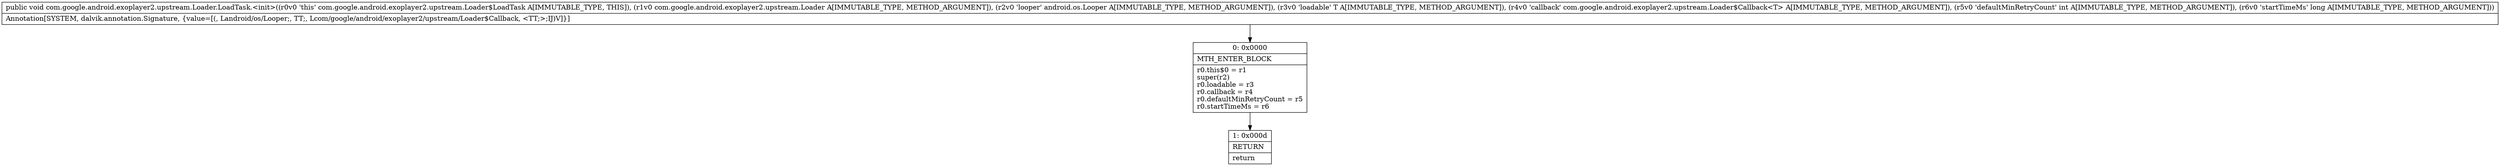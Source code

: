 digraph "CFG forcom.google.android.exoplayer2.upstream.Loader.LoadTask.\<init\>(Lcom\/google\/android\/exoplayer2\/upstream\/Loader;Landroid\/os\/Looper;Lcom\/google\/android\/exoplayer2\/upstream\/Loader$Loadable;Lcom\/google\/android\/exoplayer2\/upstream\/Loader$Callback;IJ)V" {
Node_0 [shape=record,label="{0\:\ 0x0000|MTH_ENTER_BLOCK\l|r0.this$0 = r1\lsuper(r2)\lr0.loadable = r3\lr0.callback = r4\lr0.defaultMinRetryCount = r5\lr0.startTimeMs = r6\l}"];
Node_1 [shape=record,label="{1\:\ 0x000d|RETURN\l|return\l}"];
MethodNode[shape=record,label="{public void com.google.android.exoplayer2.upstream.Loader.LoadTask.\<init\>((r0v0 'this' com.google.android.exoplayer2.upstream.Loader$LoadTask A[IMMUTABLE_TYPE, THIS]), (r1v0 com.google.android.exoplayer2.upstream.Loader A[IMMUTABLE_TYPE, METHOD_ARGUMENT]), (r2v0 'looper' android.os.Looper A[IMMUTABLE_TYPE, METHOD_ARGUMENT]), (r3v0 'loadable' T A[IMMUTABLE_TYPE, METHOD_ARGUMENT]), (r4v0 'callback' com.google.android.exoplayer2.upstream.Loader$Callback\<T\> A[IMMUTABLE_TYPE, METHOD_ARGUMENT]), (r5v0 'defaultMinRetryCount' int A[IMMUTABLE_TYPE, METHOD_ARGUMENT]), (r6v0 'startTimeMs' long A[IMMUTABLE_TYPE, METHOD_ARGUMENT]))  | Annotation[SYSTEM, dalvik.annotation.Signature, \{value=[(, Landroid\/os\/Looper;, TT;, Lcom\/google\/android\/exoplayer2\/upstream\/Loader$Callback, \<TT;\>;IJ)V]\}]\l}"];
MethodNode -> Node_0;
Node_0 -> Node_1;
}

